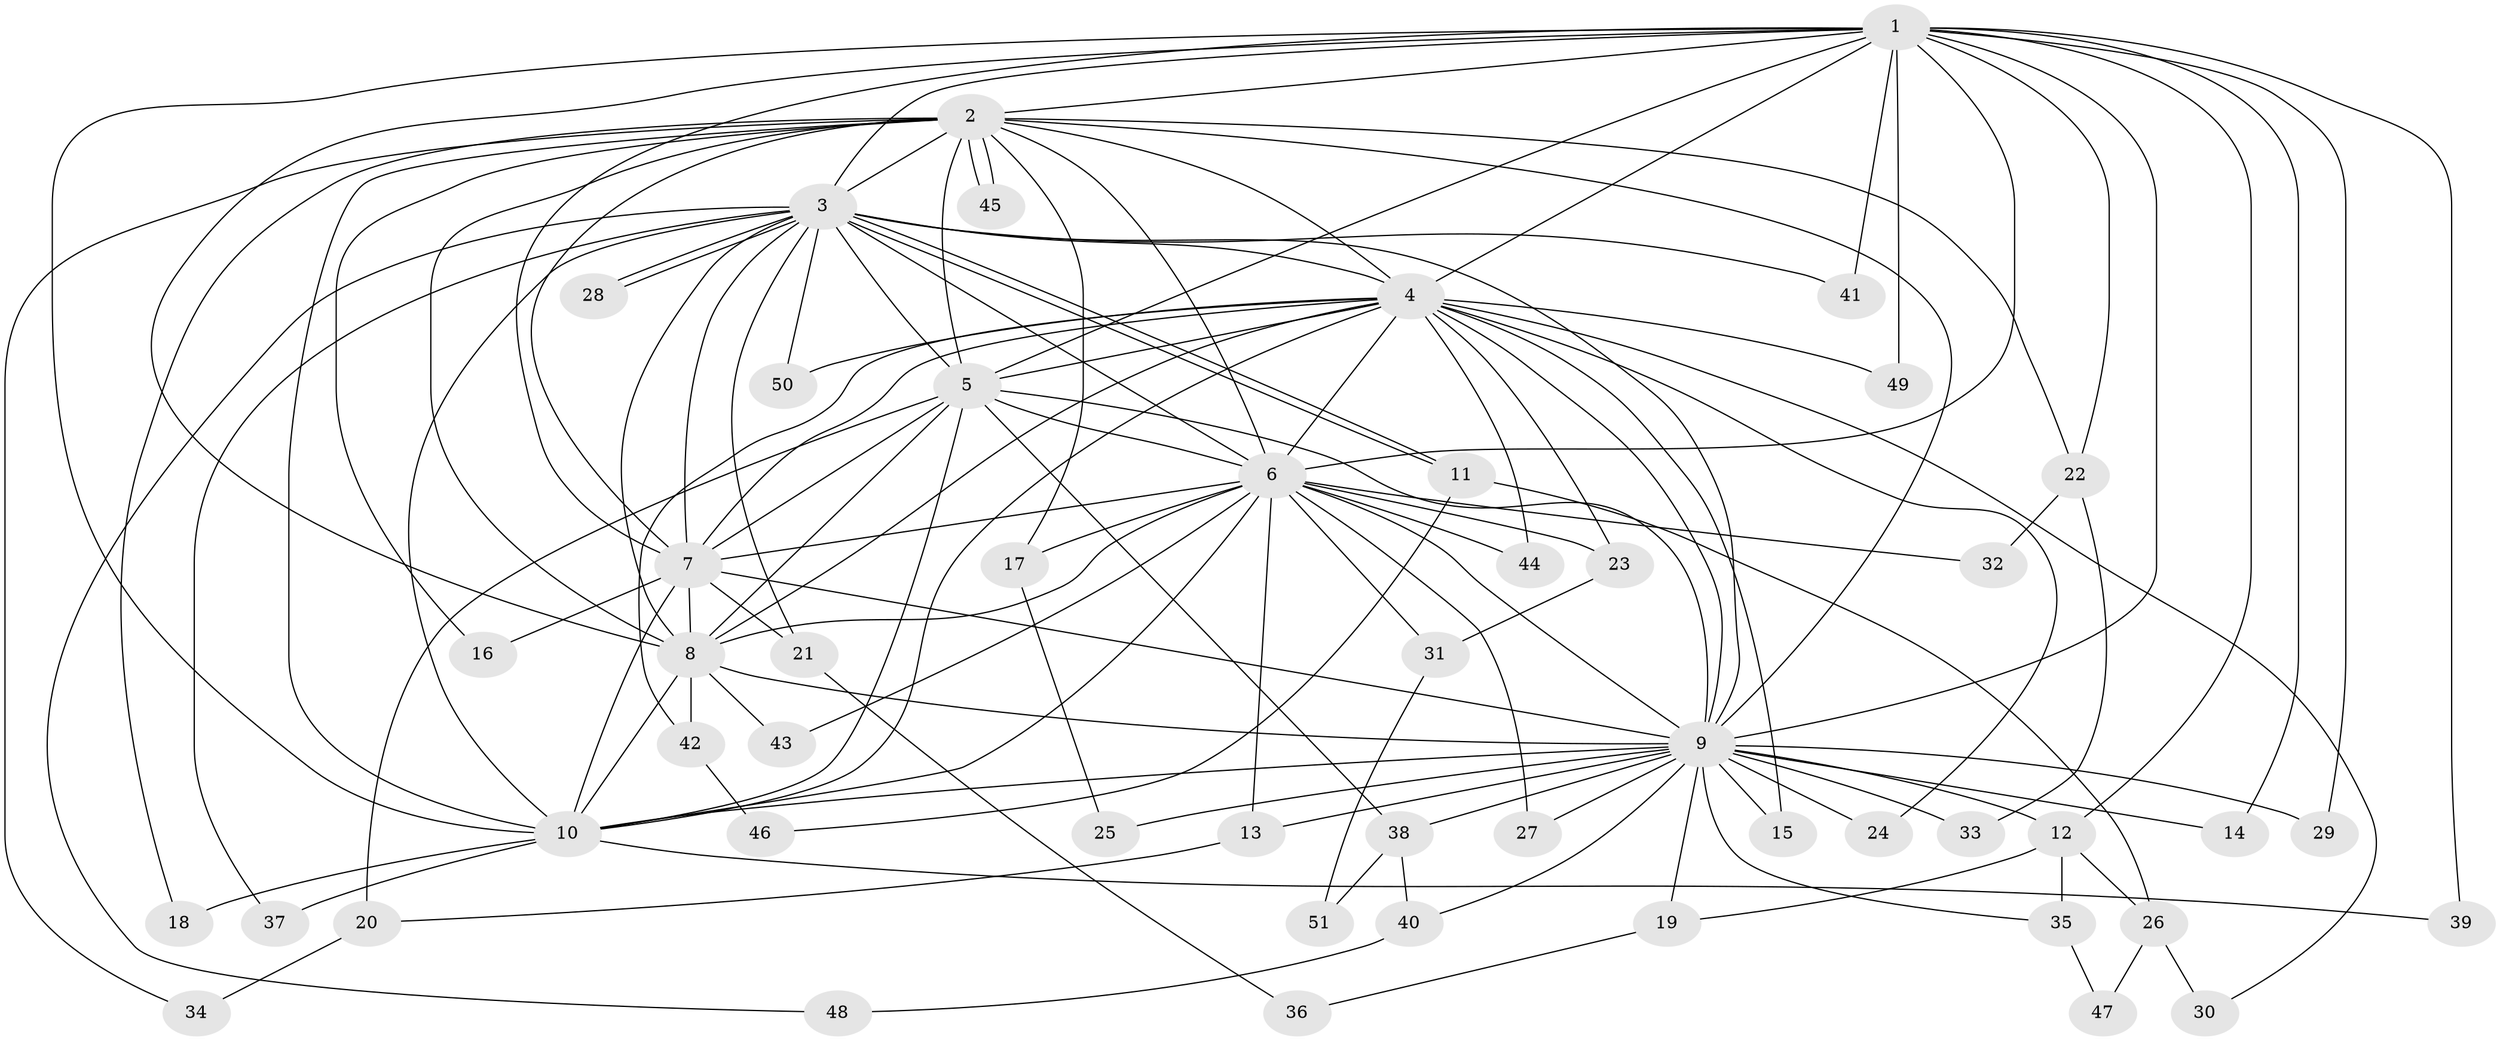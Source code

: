 // coarse degree distribution, {13: 0.05405405405405406, 21: 0.02702702702702703, 16: 0.02702702702702703, 8: 0.05405405405405406, 15: 0.02702702702702703, 6: 0.02702702702702703, 5: 0.02702702702702703, 3: 0.1891891891891892, 2: 0.5135135135135135, 4: 0.05405405405405406}
// Generated by graph-tools (version 1.1) at 2025/23/03/03/25 07:23:40]
// undirected, 51 vertices, 127 edges
graph export_dot {
graph [start="1"]
  node [color=gray90,style=filled];
  1;
  2;
  3;
  4;
  5;
  6;
  7;
  8;
  9;
  10;
  11;
  12;
  13;
  14;
  15;
  16;
  17;
  18;
  19;
  20;
  21;
  22;
  23;
  24;
  25;
  26;
  27;
  28;
  29;
  30;
  31;
  32;
  33;
  34;
  35;
  36;
  37;
  38;
  39;
  40;
  41;
  42;
  43;
  44;
  45;
  46;
  47;
  48;
  49;
  50;
  51;
  1 -- 2;
  1 -- 3;
  1 -- 4;
  1 -- 5;
  1 -- 6;
  1 -- 7;
  1 -- 8;
  1 -- 9;
  1 -- 10;
  1 -- 12;
  1 -- 14;
  1 -- 22;
  1 -- 29;
  1 -- 39;
  1 -- 41;
  1 -- 49;
  2 -- 3;
  2 -- 4;
  2 -- 5;
  2 -- 6;
  2 -- 7;
  2 -- 8;
  2 -- 9;
  2 -- 10;
  2 -- 16;
  2 -- 17;
  2 -- 18;
  2 -- 22;
  2 -- 34;
  2 -- 45;
  2 -- 45;
  3 -- 4;
  3 -- 5;
  3 -- 6;
  3 -- 7;
  3 -- 8;
  3 -- 9;
  3 -- 10;
  3 -- 11;
  3 -- 11;
  3 -- 21;
  3 -- 28;
  3 -- 28;
  3 -- 37;
  3 -- 41;
  3 -- 48;
  3 -- 50;
  4 -- 5;
  4 -- 6;
  4 -- 7;
  4 -- 8;
  4 -- 9;
  4 -- 10;
  4 -- 15;
  4 -- 23;
  4 -- 24;
  4 -- 30;
  4 -- 42;
  4 -- 44;
  4 -- 49;
  4 -- 50;
  5 -- 6;
  5 -- 7;
  5 -- 8;
  5 -- 9;
  5 -- 10;
  5 -- 20;
  5 -- 38;
  6 -- 7;
  6 -- 8;
  6 -- 9;
  6 -- 10;
  6 -- 13;
  6 -- 17;
  6 -- 23;
  6 -- 27;
  6 -- 31;
  6 -- 32;
  6 -- 43;
  6 -- 44;
  7 -- 8;
  7 -- 9;
  7 -- 10;
  7 -- 16;
  7 -- 21;
  8 -- 9;
  8 -- 10;
  8 -- 42;
  8 -- 43;
  9 -- 10;
  9 -- 12;
  9 -- 13;
  9 -- 14;
  9 -- 15;
  9 -- 19;
  9 -- 24;
  9 -- 25;
  9 -- 27;
  9 -- 29;
  9 -- 33;
  9 -- 35;
  9 -- 38;
  9 -- 40;
  10 -- 18;
  10 -- 37;
  10 -- 39;
  11 -- 26;
  11 -- 46;
  12 -- 19;
  12 -- 26;
  12 -- 35;
  13 -- 20;
  17 -- 25;
  19 -- 36;
  20 -- 34;
  21 -- 36;
  22 -- 32;
  22 -- 33;
  23 -- 31;
  26 -- 30;
  26 -- 47;
  31 -- 51;
  35 -- 47;
  38 -- 40;
  38 -- 51;
  40 -- 48;
  42 -- 46;
}
